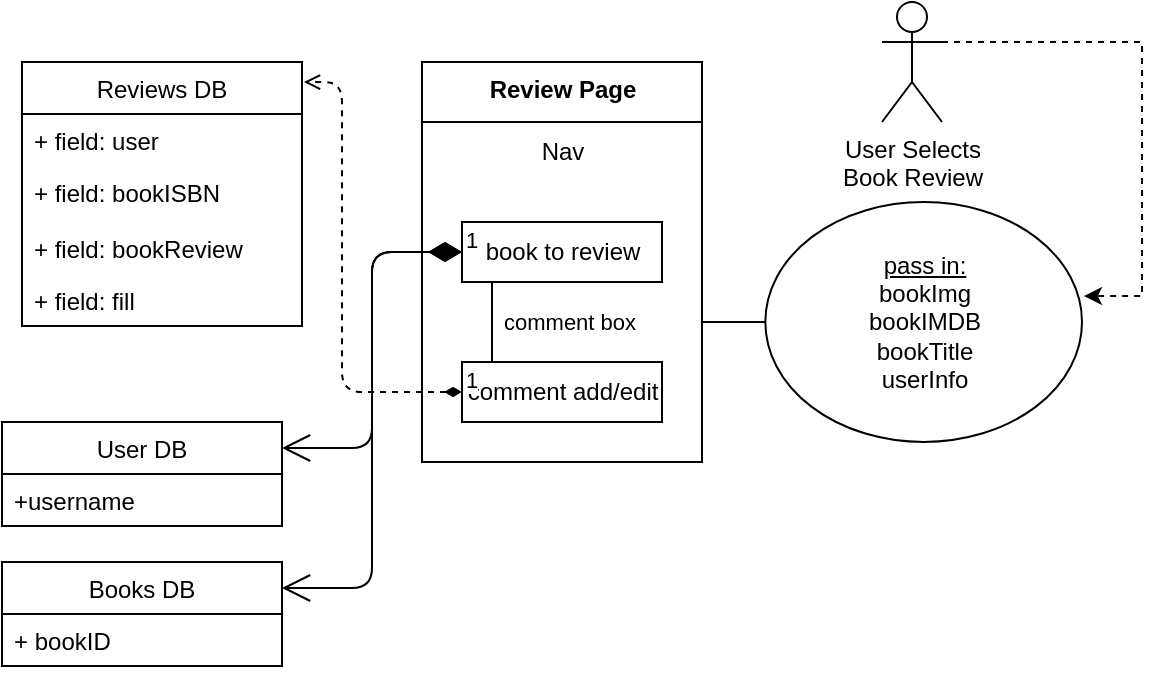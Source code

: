 <mxfile version="13.9.9" type="github"><diagram id="qAvmAY7A8fERPbonWZBE" name="Page-1"><mxGraphModel dx="1171" dy="643" grid="1" gridSize="10" guides="1" tooltips="1" connect="1" arrows="1" fold="1" page="1" pageScale="1" pageWidth="850" pageHeight="1100" math="0" shadow="0"><root><mxCell id="0"/><mxCell id="1" parent="0"/><mxCell id="R0s6e1XpCZHwY27lSSgA-10" value="Reviews DB" style="swimlane;fontStyle=0;childLayout=stackLayout;horizontal=1;startSize=26;fillColor=none;horizontalStack=0;resizeParent=1;resizeParentMax=0;resizeLast=0;collapsible=1;marginBottom=0;" vertex="1" parent="1"><mxGeometry x="60" y="40" width="140" height="132" as="geometry"/></mxCell><mxCell id="R0s6e1XpCZHwY27lSSgA-11" value="+ field: user" style="text;strokeColor=none;fillColor=none;align=left;verticalAlign=top;spacingLeft=4;spacingRight=4;overflow=hidden;rotatable=0;points=[[0,0.5],[1,0.5]];portConstraint=eastwest;" vertex="1" parent="R0s6e1XpCZHwY27lSSgA-10"><mxGeometry y="26" width="140" height="26" as="geometry"/></mxCell><mxCell id="R0s6e1XpCZHwY27lSSgA-12" value="+ field: bookISBN" style="text;strokeColor=none;fillColor=none;align=left;verticalAlign=top;spacingLeft=4;spacingRight=4;overflow=hidden;rotatable=0;points=[[0,0.5],[1,0.5]];portConstraint=eastwest;" vertex="1" parent="R0s6e1XpCZHwY27lSSgA-10"><mxGeometry y="52" width="140" height="28" as="geometry"/></mxCell><mxCell id="R0s6e1XpCZHwY27lSSgA-14" value="+ field: bookReview" style="text;strokeColor=none;fillColor=none;align=left;verticalAlign=top;spacingLeft=4;spacingRight=4;overflow=hidden;rotatable=0;points=[[0,0.5],[1,0.5]];portConstraint=eastwest;" vertex="1" parent="R0s6e1XpCZHwY27lSSgA-10"><mxGeometry y="80" width="140" height="26" as="geometry"/></mxCell><mxCell id="R0s6e1XpCZHwY27lSSgA-15" value="+ field: fill&#10;" style="text;strokeColor=none;fillColor=none;align=left;verticalAlign=top;spacingLeft=4;spacingRight=4;overflow=hidden;rotatable=0;points=[[0,0.5],[1,0.5]];portConstraint=eastwest;" vertex="1" parent="R0s6e1XpCZHwY27lSSgA-10"><mxGeometry y="106" width="140" height="26" as="geometry"/></mxCell><mxCell id="R0s6e1XpCZHwY27lSSgA-16" value="Review Page" style="swimlane;fontStyle=1;align=center;verticalAlign=top;childLayout=stackLayout;horizontal=1;startSize=30;horizontalStack=0;resizeParent=1;resizeParentMax=0;resizeLast=0;collapsible=0;marginBottom=0;html=1;" vertex="1" parent="1"><mxGeometry x="260" y="40" width="140" height="200" as="geometry"/></mxCell><mxCell id="R0s6e1XpCZHwY27lSSgA-17" value="Nav" style="html=1;strokeColor=none;fillColor=none;align=center;verticalAlign=middle;spacingLeft=4;spacingRight=4;rotatable=0;points=[[0,0.5],[1,0.5]];resizeWidth=1;" vertex="1" parent="R0s6e1XpCZHwY27lSSgA-16"><mxGeometry y="30" width="140" height="30" as="geometry"/></mxCell><mxCell id="R0s6e1XpCZHwY27lSSgA-18" value="" style="strokeColor=none;fillColor=none;" vertex="1" parent="R0s6e1XpCZHwY27lSSgA-16"><mxGeometry y="60" width="140" height="140" as="geometry"/></mxCell><mxCell id="R0s6e1XpCZHwY27lSSgA-19" value="book to review" style="html=1;align=center;verticalAlign=middle;rotatable=0;" vertex="1" parent="R0s6e1XpCZHwY27lSSgA-18"><mxGeometry width="100" height="30" relative="1" as="geometry"><mxPoint x="20" y="20" as="offset"/></mxGeometry></mxCell><mxCell id="R0s6e1XpCZHwY27lSSgA-20" value="comment add/edit" style="html=1;align=center;verticalAlign=middle;rotatable=0;" vertex="1" parent="R0s6e1XpCZHwY27lSSgA-18"><mxGeometry width="100" height="30" relative="1" as="geometry"><mxPoint x="20" y="90" as="offset"/></mxGeometry></mxCell><mxCell id="R0s6e1XpCZHwY27lSSgA-21" value="comment box" style="edgeStyle=none;endArrow=none;verticalAlign=middle;labelBackgroundColor=none;endSize=12;html=1;align=left;endFill=0;exitX=0.15;exitY=1;entryX=0.15;entryY=0;spacingLeft=4;" edge="1" parent="R0s6e1XpCZHwY27lSSgA-18" source="R0s6e1XpCZHwY27lSSgA-19" target="R0s6e1XpCZHwY27lSSgA-20"><mxGeometry relative="1" as="geometry"/></mxCell><mxCell id="R0s6e1XpCZHwY27lSSgA-22" value="1" style="endArrow=open;html=1;endSize=12;startArrow=diamondThin;startSize=14;startFill=1;edgeStyle=orthogonalEdgeStyle;align=left;verticalAlign=bottom;exitX=0;exitY=0.5;exitDx=0;exitDy=0;entryX=1;entryY=0.25;entryDx=0;entryDy=0;" edge="1" parent="1" source="R0s6e1XpCZHwY27lSSgA-19" target="R0s6e1XpCZHwY27lSSgA-28"><mxGeometry x="-1" y="3" relative="1" as="geometry"><mxPoint x="320" y="330" as="sourcePoint"/><mxPoint x="220" y="310" as="targetPoint"/></mxGeometry></mxCell><mxCell id="R0s6e1XpCZHwY27lSSgA-24" value="User DB" style="swimlane;fontStyle=0;childLayout=stackLayout;horizontal=1;startSize=26;fillColor=none;horizontalStack=0;resizeParent=1;resizeParentMax=0;resizeLast=0;collapsible=1;marginBottom=0;" vertex="1" parent="1"><mxGeometry x="50" y="220" width="140" height="52" as="geometry"/></mxCell><mxCell id="R0s6e1XpCZHwY27lSSgA-25" value="+username" style="text;strokeColor=none;fillColor=none;align=left;verticalAlign=top;spacingLeft=4;spacingRight=4;overflow=hidden;rotatable=0;points=[[0,0.5],[1,0.5]];portConstraint=eastwest;" vertex="1" parent="R0s6e1XpCZHwY27lSSgA-24"><mxGeometry y="26" width="140" height="26" as="geometry"/></mxCell><mxCell id="R0s6e1XpCZHwY27lSSgA-28" value="Books DB" style="swimlane;fontStyle=0;childLayout=stackLayout;horizontal=1;startSize=26;fillColor=none;horizontalStack=0;resizeParent=1;resizeParentMax=0;resizeLast=0;collapsible=1;marginBottom=0;" vertex="1" parent="1"><mxGeometry x="50" y="290" width="140" height="52" as="geometry"/></mxCell><mxCell id="R0s6e1XpCZHwY27lSSgA-29" value="+ bookID" style="text;strokeColor=none;fillColor=none;align=left;verticalAlign=top;spacingLeft=4;spacingRight=4;overflow=hidden;rotatable=0;points=[[0,0.5],[1,0.5]];portConstraint=eastwest;" vertex="1" parent="R0s6e1XpCZHwY27lSSgA-28"><mxGeometry y="26" width="140" height="26" as="geometry"/></mxCell><mxCell id="R0s6e1XpCZHwY27lSSgA-32" value="1" style="endArrow=open;html=1;endSize=12;startArrow=diamondThin;startSize=14;startFill=1;edgeStyle=orthogonalEdgeStyle;align=left;verticalAlign=bottom;exitX=0;exitY=0.5;exitDx=0;exitDy=0;entryX=1;entryY=0.25;entryDx=0;entryDy=0;" edge="1" parent="1" source="R0s6e1XpCZHwY27lSSgA-19" target="R0s6e1XpCZHwY27lSSgA-24"><mxGeometry x="-1" y="3" relative="1" as="geometry"><mxPoint x="290" y="145" as="sourcePoint"/><mxPoint x="200" y="313" as="targetPoint"/></mxGeometry></mxCell><mxCell id="R0s6e1XpCZHwY27lSSgA-33" value="1" style="endArrow=open;html=1;startArrow=diamondThin;startFill=1;align=left;verticalAlign=bottom;exitX=0;exitY=0.5;exitDx=0;exitDy=0;entryX=1.007;entryY=0.076;entryDx=0;entryDy=0;entryPerimeter=0;edgeStyle=elbowEdgeStyle;dashed=1;" edge="1" parent="1" source="R0s6e1XpCZHwY27lSSgA-20" target="R0s6e1XpCZHwY27lSSgA-10"><mxGeometry x="-1" y="3" relative="1" as="geometry"><mxPoint x="300" y="155" as="sourcePoint"/><mxPoint x="210" y="323" as="targetPoint"/><Array as="points"><mxPoint x="220" y="130"/></Array></mxGeometry></mxCell><mxCell id="R0s6e1XpCZHwY27lSSgA-34" value="&lt;u&gt;pass in: &lt;br&gt;&lt;/u&gt;bookImg&lt;br&gt;bookIMDB&lt;br&gt;bookTitle&lt;br&gt;userInfo" style="shape=umlBoundary;whiteSpace=wrap;html=1;" vertex="1" parent="1"><mxGeometry x="400" y="110" width="190" height="120" as="geometry"/></mxCell><mxCell id="R0s6e1XpCZHwY27lSSgA-36" style="edgeStyle=elbowEdgeStyle;rounded=0;orthogonalLoop=1;jettySize=auto;html=1;entryX=1.005;entryY=0.392;entryDx=0;entryDy=0;entryPerimeter=0;dashed=1;exitX=0;exitY=0.333;exitDx=0;exitDy=0;exitPerimeter=0;" edge="1" parent="1" source="R0s6e1XpCZHwY27lSSgA-38" target="R0s6e1XpCZHwY27lSSgA-34"><mxGeometry relative="1" as="geometry"><mxPoint x="669.5" y="219.5" as="sourcePoint"/><Array as="points"><mxPoint x="620" y="100"/></Array></mxGeometry></mxCell><mxCell id="R0s6e1XpCZHwY27lSSgA-38" value="User Selects &lt;br&gt;Book Review" style="shape=umlActor;verticalLabelPosition=bottom;verticalAlign=top;html=1;" vertex="1" parent="1"><mxGeometry x="490" y="10" width="30" height="60" as="geometry"/></mxCell></root></mxGraphModel></diagram></mxfile>